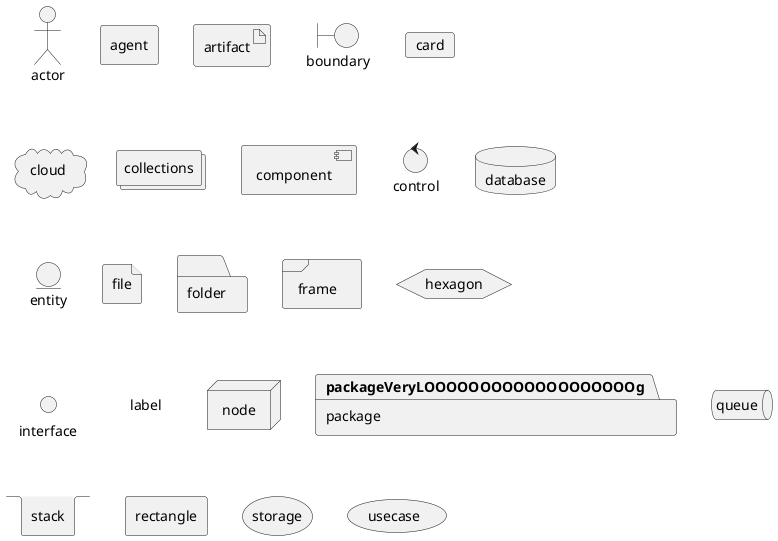 @startuml
actor       "actor"       as actorVeryLOOOOOOOOOOOOOOOOOOOg
agent       "agent"       as agentVeryLOOOOOOOOOOOOOOOOOOOg
artifact    "artifact"    as artifactVeryLOOOOOOOOOOOOOOOOOOOg
boundary    "boundary"    as boundaryVeryLOOOOOOOOOOOOOOOOOOOg
card        "card"        as cardVeryLOOOOOOOOOOOOOOOOOOOg
cloud       "cloud"       as cloudVeryLOOOOOOOOOOOOOOOOOOOg
collections "collections" as collectionsVeryLOOOOOOOOOOOOOOOOOOOg
component   "component"   as componentVeryLOOOOOOOOOOOOOOOOOOOg
control     "control"     as controlVeryLOOOOOOOOOOOOOOOOOOOg
database    "database"    as databaseVeryLOOOOOOOOOOOOOOOOOOOg
entity      "entity"      as entityVeryLOOOOOOOOOOOOOOOOOOOg
file        "file"        as fileVeryLOOOOOOOOOOOOOOOOOOOg
folder      "folder"      as folderVeryLOOOOOOOOOOOOOOOOOOOg
frame       "frame"       as frameVeryLOOOOOOOOOOOOOOOOOOOg
hexagon     "hexagon"     as hexagonVeryLOOOOOOOOOOOOOOOOOOOg
interface   "interface"   as interfaceVeryLOOOOOOOOOOOOOOOOOOOg
label       "label"       as labelVeryLOOOOOOOOOOOOOOOOOOOg
node        "node"        as nodeVeryLOOOOOOOOOOOOOOOOOOOg
package     "package"     as packageVeryLOOOOOOOOOOOOOOOOOOOg
queue       "queue"       as queueVeryLOOOOOOOOOOOOOOOOOOOg
stack       "stack"       as stackVeryLOOOOOOOOOOOOOOOOOOOg
rectangle   "rectangle"   as rectangleVeryLOOOOOOOOOOOOOOOOOOOg
storage     "storage"     as storageVeryLOOOOOOOOOOOOOOOOOOOg
usecase     "usecase"     as usecaseVeryLOOOOOOOOOOOOOOOOOOOg
@enduml
